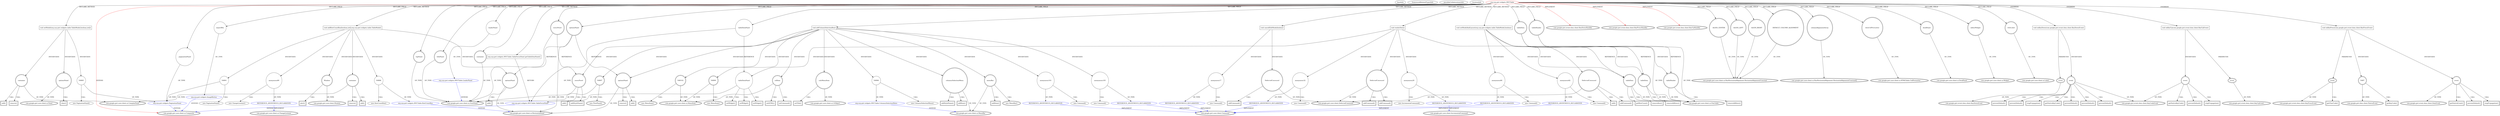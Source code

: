 digraph {
baseInfo[graphId=3009,category="extension_graph",isAnonymous=false,possibleRelation=true]
frameworkRelatedTypesInfo[0="com.google.gwt.user.client.ui.Composite",1="com.google.gwt.event.dom.client.KeyDownHandler",2="com.google.gwt.event.dom.client.KeyPressHandler",3="com.google.gwt.event.dom.client.KeyUpHandler"]
possibleCollaborationsInfo[0="3009~CLIENT_METHOD_DECLARATION-METHOD_CALL-CLIENT_METHOD_DECLARATION-RETURN_TYPE-FIELD_DECLARATION-~com.google.gwt.user.client.ui.Composite com.google.gwt.event.dom.client.KeyDownHandler com.google.gwt.event.dom.client.KeyPressHandler com.google.gwt.event.dom.client.KeyUpHandler ~com.google.gwt.user.client.ui.Composite ~false~false",1="3009~FIELD_DECLARATION-~com.google.gwt.user.client.ui.Composite com.google.gwt.event.dom.client.KeyDownHandler com.google.gwt.event.dom.client.KeyPressHandler com.google.gwt.event.dom.client.KeyUpHandler ~com.google.gwt.user.client.ui.FlowPanel ~false~false",2="3009~CLIENT_METHOD_DECLARATION-INSTANTIATION-~com.google.gwt.user.client.ui.Composite com.google.gwt.event.dom.client.KeyDownHandler com.google.gwt.event.dom.client.KeyPressHandler com.google.gwt.event.dom.client.KeyUpHandler ~com.google.gwt.user.client.ui.ChangeListener ~false~true",3="3009~CLIENT_METHOD_DECLARATION-INSTANTIATION-CLIENT_METHOD_DECLARATION-INSTANTIATION-FIELD_DECLARATION-~com.google.gwt.user.client.ui.Composite com.google.gwt.event.dom.client.KeyDownHandler com.google.gwt.event.dom.client.KeyPressHandler com.google.gwt.event.dom.client.KeyUpHandler ~com.google.gwt.user.client.ui.Composite ~false~false",4="3009~CLIENT_METHOD_DECLARATION-INSTANTIATION-~com.google.gwt.user.client.ui.Composite com.google.gwt.event.dom.client.KeyDownHandler com.google.gwt.event.dom.client.KeyPressHandler com.google.gwt.event.dom.client.KeyUpHandler ~com.google.gwt.user.client.ui.HorizontalPanel ~false~false",5="3009~CLIENT_METHOD_DECLARATION-INSTANTIATION-~com.google.gwt.user.client.ui.Composite com.google.gwt.event.dom.client.KeyDownHandler com.google.gwt.event.dom.client.KeyPressHandler com.google.gwt.event.dom.client.KeyUpHandler ~com.google.gwt.user.client.ui.MenuBar ~false~false",6="3009~CLIENT_METHOD_DECLARATION-INSTANTIATION-~com.google.gwt.user.client.ui.Composite com.google.gwt.event.dom.client.KeyDownHandler com.google.gwt.event.dom.client.KeyPressHandler com.google.gwt.event.dom.client.KeyUpHandler ~com.google.gwt.user.client.Command ~false~true",7="3009~CLIENT_METHOD_DECLARATION-INSTANTIATION-~com.google.gwt.user.client.ui.Composite com.google.gwt.event.dom.client.KeyDownHandler com.google.gwt.event.dom.client.KeyPressHandler com.google.gwt.event.dom.client.KeyUpHandler ~com.google.gwt.user.client.IncrementalCommand ~false~true",8="3009~FIELD_DECLARATION-~com.google.gwt.user.client.ui.Composite com.google.gwt.event.dom.client.KeyDownHandler com.google.gwt.event.dom.client.KeyPressHandler com.google.gwt.event.dom.client.KeyUpHandler ~com.google.gwt.user.client.ui.Composite ~false~false"]
locationInfo[projectName="hmiguellima-ugat",filePath="/hmiguellima-ugat/ugat-master/src/org/ucp/gwt/widgets/MVCTable.java",contextSignature="MVCTable",graphId="3009"]
0[label="org.ucp.gwt.widgets.MVCTable",vertexType="ROOT_CLIENT_CLASS_DECLARATION",isFrameworkType=false,color=red]
1[label="com.google.gwt.user.client.ui.Composite",vertexType="FRAMEWORK_CLASS_TYPE",isFrameworkType=true,peripheries=2]
2[label="com.google.gwt.event.dom.client.KeyDownHandler",vertexType="FRAMEWORK_INTERFACE_TYPE",isFrameworkType=true,peripheries=2]
3[label="com.google.gwt.event.dom.client.KeyPressHandler",vertexType="FRAMEWORK_INTERFACE_TYPE",isFrameworkType=true,peripheries=2]
4[label="com.google.gwt.event.dom.client.KeyUpHandler",vertexType="FRAMEWORK_INTERFACE_TYPE",isFrameworkType=true,peripheries=2]
5[label="ALIGN_CENTER",vertexType="FIELD_DECLARATION",isFrameworkType=true,peripheries=2,shape=circle]
6[label="com.google.gwt.user.client.ui.HasHorizontalAlignment.HorizontalAlignmentConstant",vertexType="FRAMEWORK_CLASS_TYPE",isFrameworkType=true,peripheries=2]
7[label="ALIGN_LEFT",vertexType="FIELD_DECLARATION",isFrameworkType=true,peripheries=2,shape=circle]
9[label="ALIGN_RIGHT",vertexType="FIELD_DECLARATION",isFrameworkType=true,peripheries=2,shape=circle]
11[label="DEFAULT_COLUMN_ALIGNMENT",vertexType="FIELD_DECLARATION",isFrameworkType=true,peripheries=2,shape=circle]
13[label="columnAlignmentArray",vertexType="FIELD_DECLARATION",isFrameworkType=true,peripheries=2,shape=circle]
14[label="com.google.gwt.user.client.ui.HasHorizontalAlignment.HorizontalAlignmentConstant[]",vertexType="FRAMEWORK_CLASS_TYPE",isFrameworkType=true,peripheries=2]
15[label="container",vertexType="FIELD_DECLARATION",isFrameworkType=true,peripheries=2,shape=circle]
16[label="com.google.gwt.user.client.ui.FlowPanel",vertexType="FRAMEWORK_CLASS_TYPE",isFrameworkType=true,peripheries=2]
17[label="dataCellFormatter",vertexType="FIELD_DECLARATION",isFrameworkType=true,peripheries=2,shape=circle]
18[label="com.google.gwt.user.client.ui.HTMLTable.CellFormatter",vertexType="FRAMEWORK_CLASS_TYPE",isFrameworkType=true,peripheries=2]
19[label="dockPanel",vertexType="FIELD_DECLARATION",isFrameworkType=true,peripheries=2,shape=circle]
20[label="com.google.gwt.user.client.ui.DockPanel",vertexType="FRAMEWORK_CLASS_TYPE",isFrameworkType=true,peripheries=2]
21[label="editorWidget",vertexType="FIELD_DECLARATION",isFrameworkType=true,peripheries=2,shape=circle]
22[label="com.google.gwt.user.client.ui.Widget",vertexType="FRAMEWORK_CLASS_TYPE",isFrameworkType=true,peripheries=2]
23[label="exportBtn",vertexType="FIELD_DECLARATION",isFrameworkType=false,shape=circle]
24[label="org.ucp.gwt.widgets.ImageButton",vertexType="REFERENCE_CLIENT_CLASS_DECLARATION",isFrameworkType=false,color=blue]
26[label="loaderPanel",vertexType="FIELD_DECLARATION",isFrameworkType=false,shape=circle]
27[label="org.ucp.gwt.widgets.MVCTable.LoaderPanel",vertexType="REFERENCE_CLIENT_CLASS_DECLARATION",isFrameworkType=false,color=blue]
29[label="menuPanel",vertexType="FIELD_DECLARATION",isFrameworkType=true,peripheries=2,shape=circle]
31[label="optionsPanel",vertexType="FIELD_DECLARATION",isFrameworkType=true,peripheries=2,shape=circle]
32[label="com.google.gwt.user.client.ui.HorizontalPanel",vertexType="FRAMEWORK_CLASS_TYPE",isFrameworkType=true,peripheries=2]
33[label="paginationPanel",vertexType="FIELD_DECLARATION",isFrameworkType=false,shape=circle]
34[label="org.ucp.gwt.widgets.PaginationPanel",vertexType="REFERENCE_CLIENT_CLASS_DECLARATION",isFrameworkType=false,color=blue]
36[label="tableData",vertexType="FIELD_DECLARATION",isFrameworkType=true,peripheries=2,shape=circle]
37[label="com.google.gwt.user.client.ui.FlexTable",vertexType="FRAMEWORK_CLASS_TYPE",isFrameworkType=true,peripheries=2]
38[label="tableDataPanel",vertexType="FIELD_DECLARATION",isFrameworkType=false,shape=circle]
39[label="org.ucp.gwt.widgets.MVCTable.TableFocusPanel",vertexType="REFERENCE_CLIENT_CLASS_DECLARATION",isFrameworkType=false,color=blue]
41[label="tableHeader",vertexType="FIELD_DECLARATION",isFrameworkType=true,peripheries=2,shape=circle]
43[label="titleLabel",vertexType="FIELD_DECLARATION",isFrameworkType=true,peripheries=2,shape=circle]
44[label="com.google.gwt.user.client.ui.Label",vertexType="FRAMEWORK_CLASS_TYPE",isFrameworkType=true,peripheries=2]
45[label="titlePanel",vertexType="FIELD_DECLARATION",isFrameworkType=true,peripheries=2,shape=circle]
47[label="topPanel",vertexType="FIELD_DECLARATION",isFrameworkType=true,peripheries=2,shape=circle]
49[label="void onKeyDown(com.google.gwt.event.dom.client.KeyDownEvent)",vertexType="OVERRIDING_METHOD_DECLARATION",isFrameworkType=false,shape=box]
50[label="event",vertexType="PARAMETER_DECLARATION",isFrameworkType=true,peripheries=2]
51[label="com.google.gwt.event.dom.client.KeyDownEvent",vertexType="FRAMEWORK_CLASS_TYPE",isFrameworkType=true,peripheries=2]
52[label="event",vertexType="VARIABLE_EXPRESION",isFrameworkType=true,peripheries=2,shape=circle]
54[label="com.google.gwt.event.dom.client.KeyCodeEvent",vertexType="FRAMEWORK_CLASS_TYPE",isFrameworkType=true,peripheries=2]
53[label="getNativeKeyCode()",vertexType="INSIDE_CALL",isFrameworkType=true,peripheries=2,shape=box]
56[label="preventDefault()",vertexType="INSIDE_CALL",isFrameworkType=true,peripheries=2,shape=box]
58[label="preventDefault()",vertexType="INSIDE_CALL",isFrameworkType=true,peripheries=2,shape=box]
60[label="preventDefault()",vertexType="INSIDE_CALL",isFrameworkType=true,peripheries=2,shape=box]
62[label="preventDefault()",vertexType="INSIDE_CALL",isFrameworkType=true,peripheries=2,shape=box]
64[label="preventDefault()",vertexType="INSIDE_CALL",isFrameworkType=true,peripheries=2,shape=box]
66[label="stopPropagation()",vertexType="INSIDE_CALL",isFrameworkType=true,peripheries=2,shape=box]
67[label="void onKeyPress(com.google.gwt.event.dom.client.KeyPressEvent)",vertexType="OVERRIDING_METHOD_DECLARATION",isFrameworkType=false,shape=box]
68[label="event",vertexType="PARAMETER_DECLARATION",isFrameworkType=true,peripheries=2]
69[label="com.google.gwt.event.dom.client.KeyPressEvent",vertexType="FRAMEWORK_CLASS_TYPE",isFrameworkType=true,peripheries=2]
70[label="VAR7",vertexType="VARIABLE_EXPRESION",isFrameworkType=true,peripheries=2,shape=circle]
72[label="com.google.gwt.dom.client.NativeEvent",vertexType="FRAMEWORK_CLASS_TYPE",isFrameworkType=true,peripheries=2]
71[label="getKeyCode()",vertexType="INSIDE_CALL",isFrameworkType=true,peripheries=2,shape=box]
73[label="event",vertexType="VARIABLE_EXPRESION",isFrameworkType=true,peripheries=2,shape=circle]
75[label="com.google.gwt.event.dom.client.DomEvent",vertexType="FRAMEWORK_CLASS_TYPE",isFrameworkType=true,peripheries=2]
74[label="getNativeEvent()",vertexType="INSIDE_CALL",isFrameworkType=true,peripheries=2,shape=box]
77[label="getCharCode()",vertexType="INSIDE_CALL",isFrameworkType=true,peripheries=2,shape=box]
79[label="preventDefault()",vertexType="INSIDE_CALL",isFrameworkType=true,peripheries=2,shape=box]
81[label="stopPropagation()",vertexType="INSIDE_CALL",isFrameworkType=true,peripheries=2,shape=box]
82[label="void onKeyUp(com.google.gwt.event.dom.client.KeyUpEvent)",vertexType="OVERRIDING_METHOD_DECLARATION",isFrameworkType=false,shape=box]
83[label="event",vertexType="PARAMETER_DECLARATION",isFrameworkType=true,peripheries=2]
84[label="com.google.gwt.event.dom.client.KeyUpEvent",vertexType="FRAMEWORK_CLASS_TYPE",isFrameworkType=true,peripheries=2]
85[label="event",vertexType="VARIABLE_EXPRESION",isFrameworkType=true,peripheries=2,shape=circle]
86[label="getNativeKeyCode()",vertexType="INSIDE_CALL",isFrameworkType=true,peripheries=2,shape=box]
89[label="preventDefault()",vertexType="INSIDE_CALL",isFrameworkType=true,peripheries=2,shape=box]
91[label="stopPropagation()",vertexType="INSIDE_CALL",isFrameworkType=true,peripheries=2,shape=box]
107[label="void cancelEditMode(boolean)",vertexType="CLIENT_METHOD_DECLARATION",isFrameworkType=false,shape=box]
108[label="DeferredCommand",vertexType="VARIABLE_EXPRESION",isFrameworkType=true,peripheries=2,shape=circle]
110[label="com.google.gwt.user.client.DeferredCommand",vertexType="FRAMEWORK_CLASS_TYPE",isFrameworkType=true,peripheries=2]
109[label="addCommand()",vertexType="INSIDE_CALL",isFrameworkType=true,peripheries=2,shape=box]
112[label="anonymous17",vertexType="VARIABLE_EXPRESION",isFrameworkType=false,shape=circle]
113[label="REFERENCE_ANONYMOUS_DECLARATION",vertexType="REFERENCE_ANONYMOUS_DECLARATION",isFrameworkType=false,color=blue]
114[label="com.google.gwt.user.client.Command",vertexType="FRAMEWORK_INTERFACE_TYPE",isFrameworkType=true,peripheries=2]
111[label="new Command()",vertexType="CONSTRUCTOR_CALL",isFrameworkType=false]
125[label="org.ucp.gwt.widgets.MVCTable.TableFocusPanel getTableDataPanel()",vertexType="CLIENT_METHOD_DECLARATION",isFrameworkType=false,shape=box]
154[label="void renderData()",vertexType="CLIENT_METHOD_DECLARATION",isFrameworkType=false,shape=box]
155[label="tableDataPanel",vertexType="VARIABLE_EXPRESION",isFrameworkType=false,shape=circle]
156[label="setWidget()",vertexType="INSIDE_CALL",isFrameworkType=true,peripheries=2,shape=box]
158[label="tableData",vertexType="VARIABLE_EXPRESION",isFrameworkType=true,peripheries=2,shape=circle]
159[label="getRowCount()",vertexType="INSIDE_CALL",isFrameworkType=true,peripheries=2,shape=box]
162[label="removeRow()",vertexType="INSIDE_CALL",isFrameworkType=true,peripheries=2,shape=box]
163[label="DeferredCommand",vertexType="VARIABLE_EXPRESION",isFrameworkType=true,peripheries=2,shape=circle]
164[label="addCommand()",vertexType="INSIDE_CALL",isFrameworkType=true,peripheries=2,shape=box]
167[label="anonymous29",vertexType="VARIABLE_EXPRESION",isFrameworkType=false,shape=circle]
168[label="REFERENCE_ANONYMOUS_DECLARATION",vertexType="REFERENCE_ANONYMOUS_DECLARATION",isFrameworkType=false,color=blue]
169[label="com.google.gwt.user.client.IncrementalCommand",vertexType="FRAMEWORK_INTERFACE_TYPE",isFrameworkType=true,peripheries=2]
166[label="new IncrementalCommand()",vertexType="CONSTRUCTOR_CALL",isFrameworkType=false]
171[label="setWidget()",vertexType="INSIDE_CALL",isFrameworkType=true,peripheries=2,shape=box]
173[label="addCommand()",vertexType="INSIDE_CALL",isFrameworkType=true,peripheries=2,shape=box]
175[label="anonymous32",vertexType="VARIABLE_EXPRESION",isFrameworkType=false,shape=circle]
176[label="REFERENCE_ANONYMOUS_DECLARATION",vertexType="REFERENCE_ANONYMOUS_DECLARATION",isFrameworkType=false,color=blue]
174[label="new Command()",vertexType="CONSTRUCTOR_CALL",isFrameworkType=false]
179[label="setWidget()",vertexType="INSIDE_CALL",isFrameworkType=true,peripheries=2,shape=box]
305[label="void setModelAndLayout(org.ucp.gwt.widgets.table.TableModel,boolean)",vertexType="CLIENT_METHOD_DECLARATION",isFrameworkType=false,shape=box]
306[label="tableHeader",vertexType="VARIABLE_EXPRESION",isFrameworkType=true,peripheries=2,shape=circle]
307[label="removeAllRows()",vertexType="INSIDE_CALL",isFrameworkType=true,peripheries=2,shape=box]
309[label="tableData",vertexType="VARIABLE_EXPRESION",isFrameworkType=true,peripheries=2,shape=circle]
310[label="removeAllRows()",vertexType="INSIDE_CALL",isFrameworkType=true,peripheries=2,shape=box]
312[label="DeferredCommand",vertexType="VARIABLE_EXPRESION",isFrameworkType=true,peripheries=2,shape=circle]
313[label="add()",vertexType="INSIDE_CALL",isFrameworkType=true,peripheries=2,shape=box]
316[label="anonymous80",vertexType="VARIABLE_EXPRESION",isFrameworkType=false,shape=circle]
317[label="REFERENCE_ANONYMOUS_DECLARATION",vertexType="REFERENCE_ANONYMOUS_DECLARATION",isFrameworkType=false,color=blue]
315[label="new Command()",vertexType="CONSTRUCTOR_CALL",isFrameworkType=false]
320[label="addCommand()",vertexType="INSIDE_CALL",isFrameworkType=true,peripheries=2,shape=box]
322[label="anonymous82",vertexType="VARIABLE_EXPRESION",isFrameworkType=false,shape=circle]
323[label="REFERENCE_ANONYMOUS_DECLARATION",vertexType="REFERENCE_ANONYMOUS_DECLARATION",isFrameworkType=false,color=blue]
321[label="new Command()",vertexType="CONSTRUCTOR_CALL",isFrameworkType=false]
328[label="void setModel(org.ucp.gwt.widgets.table.TableModel,boolean,int[])",vertexType="CLIENT_METHOD_DECLARATION",isFrameworkType=false,shape=box]
329[label="container",vertexType="VARIABLE_EXPRESION",isFrameworkType=true,peripheries=2,shape=circle]
331[label="com.google.gwt.user.client.ui.ComplexPanel",vertexType="FRAMEWORK_CLASS_TYPE",isFrameworkType=true,peripheries=2]
330[label="remove()",vertexType="INSIDE_CALL",isFrameworkType=true,peripheries=2,shape=box]
332[label="optionsPanel",vertexType="VARIABLE_EXPRESION",isFrameworkType=true,peripheries=2,shape=circle]
334[label="com.google.gwt.user.client.ui.Panel",vertexType="FRAMEWORK_CLASS_TYPE",isFrameworkType=true,peripheries=2]
333[label="clear()",vertexType="INSIDE_CALL",isFrameworkType=true,peripheries=2,shape=box]
336[label="VAR85",vertexType="VARIABLE_EXPRESION",isFrameworkType=false,shape=circle]
335[label="new PaginationPanel()",vertexType="CONSTRUCTOR_CALL",isFrameworkType=false]
339[label="add()",vertexType="INSIDE_CALL",isFrameworkType=true,peripheries=2,shape=box]
344[label="void addRowCountBox(boolean,int[],org.ucp.gwt.widgets.table.TableModel)",vertexType="CLIENT_METHOD_DECLARATION",isFrameworkType=false,shape=box]
346[label="VAR88",vertexType="VARIABLE_EXPRESION",isFrameworkType=false,shape=circle]
347[label="org.ucp.gwt.widgets.MVCTable.RowCountBox",vertexType="REFERENCE_CLIENT_CLASS_DECLARATION",isFrameworkType=false,color=blue]
345[label="new RowCountBox()",vertexType="CONSTRUCTOR_CALL",isFrameworkType=false]
350[label="anonymous89",vertexType="VARIABLE_EXPRESION",isFrameworkType=false,shape=circle]
351[label="REFERENCE_ANONYMOUS_DECLARATION",vertexType="REFERENCE_ANONYMOUS_DECLARATION",isFrameworkType=false,color=blue]
352[label="com.google.gwt.user.client.ui.ChangeListener",vertexType="FRAMEWORK_INTERFACE_TYPE",isFrameworkType=true,peripheries=2]
349[label="new ChangeListener()",vertexType="CONSTRUCTOR_CALL",isFrameworkType=false]
353[label="container",vertexType="VARIABLE_EXPRESION",isFrameworkType=true,peripheries=2,shape=circle]
354[label="remove()",vertexType="INSIDE_CALL",isFrameworkType=true,peripheries=2,shape=box]
357[label="VAR91",vertexType="VARIABLE_EXPRESION",isFrameworkType=false,shape=circle]
356[label="new PaginationPanel()",vertexType="CONSTRUCTOR_CALL",isFrameworkType=false]
360[label="add()",vertexType="INSIDE_CALL",isFrameworkType=true,peripheries=2,shape=box]
361[label="Window",vertexType="VARIABLE_EXPRESION",isFrameworkType=true,peripheries=2,shape=circle]
363[label="com.google.gwt.user.client.Window",vertexType="FRAMEWORK_CLASS_TYPE",isFrameworkType=true,peripheries=2]
362[label="alert()",vertexType="INSIDE_CALL",isFrameworkType=true,peripheries=2,shape=box]
364[label="optionsPanel",vertexType="VARIABLE_EXPRESION",isFrameworkType=true,peripheries=2,shape=circle]
365[label="add()",vertexType="INSIDE_CALL",isFrameworkType=true,peripheries=2,shape=box]
367[label="void addColumnSelectionBox()",vertexType="CLIENT_METHOD_DECLARATION",isFrameworkType=false,shape=box]
369[label="menuBar",vertexType="VARIABLE_EXPRESION",isFrameworkType=true,peripheries=2,shape=circle]
370[label="com.google.gwt.user.client.ui.MenuBar",vertexType="FRAMEWORK_CLASS_TYPE",isFrameworkType=true,peripheries=2]
368[label="new MenuBar()",vertexType="CONSTRUCTOR_CALL",isFrameworkType=true,peripheries=2]
371[label="optionsPanel",vertexType="VARIABLE_EXPRESION",isFrameworkType=true,peripheries=2,shape=circle]
372[label="remove()",vertexType="INSIDE_CALL",isFrameworkType=true,peripheries=2,shape=box]
375[label="VAR97",vertexType="VARIABLE_EXPRESION",isFrameworkType=true,peripheries=2,shape=circle]
374[label="new FlowPanel()",vertexType="CONSTRUCTOR_CALL",isFrameworkType=true,peripheries=2]
378[label="VAR98",vertexType="VARIABLE_EXPRESION",isFrameworkType=false,shape=circle]
379[label="org.ucp.gwt.widgets.MVCTable.ColumnsSelectionMenu",vertexType="REFERENCE_CLIENT_CLASS_DECLARATION",isFrameworkType=false,color=blue]
377[label="new ColumnsSelectionMenu()",vertexType="CONSTRUCTOR_CALL",isFrameworkType=false]
382[label="VAR99",vertexType="VARIABLE_EXPRESION",isFrameworkType=true,peripheries=2,shape=circle]
383[label="com.google.gwt.user.client.ui.MenuItem",vertexType="FRAMEWORK_CLASS_TYPE",isFrameworkType=true,peripheries=2]
381[label="new MenuItem()",vertexType="CONSTRUCTOR_CALL",isFrameworkType=true,peripheries=2]
385[label="addItem()",vertexType="INSIDE_CALL",isFrameworkType=true,peripheries=2,shape=box]
386[label="colsMenuItem",vertexType="VARIABLE_EXPRESION",isFrameworkType=true,peripheries=2,shape=circle]
388[label="com.google.gwt.user.client.ui.UIObject",vertexType="FRAMEWORK_CLASS_TYPE",isFrameworkType=true,peripheries=2]
387[label="setTitle()",vertexType="INSIDE_CALL",isFrameworkType=true,peripheries=2,shape=box]
390[label="VAR102",vertexType="VARIABLE_EXPRESION",isFrameworkType=true,peripheries=2,shape=circle]
389[label="new MenuItem()",vertexType="CONSTRUCTOR_CALL",isFrameworkType=true,peripheries=2]
393[label="anonymous103",vertexType="VARIABLE_EXPRESION",isFrameworkType=false,shape=circle]
394[label="REFERENCE_ANONYMOUS_DECLARATION",vertexType="REFERENCE_ANONYMOUS_DECLARATION",isFrameworkType=false,color=blue]
392[label="new Command()",vertexType="CONSTRUCTOR_CALL",isFrameworkType=false]
396[label="colItem",vertexType="VARIABLE_EXPRESION",isFrameworkType=true,peripheries=2,shape=circle]
397[label="setCommand()",vertexType="INSIDE_CALL",isFrameworkType=true,peripheries=2,shape=box]
400[label="anonymous105",vertexType="VARIABLE_EXPRESION",isFrameworkType=false,shape=circle]
401[label="REFERENCE_ANONYMOUS_DECLARATION",vertexType="REFERENCE_ANONYMOUS_DECLARATION",isFrameworkType=false,color=blue]
399[label="new Command()",vertexType="CONSTRUCTOR_CALL",isFrameworkType=false]
404[label="setHTML()",vertexType="INSIDE_CALL",isFrameworkType=true,peripheries=2,shape=box]
405[label="columnsSelectionMenu",vertexType="VARIABLE_EXPRESION",isFrameworkType=true,peripheries=2,shape=circle]
406[label="addItem()",vertexType="INSIDE_CALL",isFrameworkType=true,peripheries=2,shape=box]
408[label="menuPanel",vertexType="VARIABLE_EXPRESION",isFrameworkType=true,peripheries=2,shape=circle]
409[label="add()",vertexType="INSIDE_CALL",isFrameworkType=true,peripheries=2,shape=box]
412[label="addStyleName()",vertexType="INSIDE_CALL",isFrameworkType=true,peripheries=2,shape=box]
414[label="addStyleName()",vertexType="INSIDE_CALL",isFrameworkType=true,peripheries=2,shape=box]
416[label="add()",vertexType="INSIDE_CALL",isFrameworkType=true,peripheries=2,shape=box]
0->1[label="EXTEND",color=red]
0->2[label="IMPLEMENT",color=red]
0->3[label="IMPLEMENT",color=red]
0->4[label="IMPLEMENT",color=red]
0->5[label="DECLARE_FIELD"]
5->6[label="OF_TYPE"]
0->7[label="DECLARE_FIELD"]
7->6[label="OF_TYPE"]
0->9[label="DECLARE_FIELD"]
9->6[label="OF_TYPE"]
0->11[label="DECLARE_FIELD"]
11->6[label="OF_TYPE"]
0->13[label="DECLARE_FIELD"]
13->14[label="OF_TYPE"]
0->15[label="DECLARE_FIELD"]
15->16[label="OF_TYPE"]
0->17[label="DECLARE_FIELD"]
17->18[label="OF_TYPE"]
0->19[label="DECLARE_FIELD"]
19->20[label="OF_TYPE"]
0->21[label="DECLARE_FIELD"]
21->22[label="OF_TYPE"]
0->23[label="DECLARE_FIELD"]
24->1[label="EXTEND",color=blue]
23->24[label="OF_TYPE"]
0->26[label="DECLARE_FIELD"]
27->16[label="EXTEND",color=blue]
26->27[label="OF_TYPE"]
0->29[label="DECLARE_FIELD"]
29->16[label="OF_TYPE"]
0->31[label="DECLARE_FIELD"]
31->32[label="OF_TYPE"]
0->33[label="DECLARE_FIELD"]
34->1[label="EXTEND",color=blue]
33->34[label="OF_TYPE"]
0->36[label="DECLARE_FIELD"]
36->37[label="OF_TYPE"]
0->38[label="DECLARE_FIELD"]
39->1[label="EXTEND",color=blue]
38->39[label="OF_TYPE"]
0->41[label="DECLARE_FIELD"]
41->37[label="OF_TYPE"]
0->43[label="DECLARE_FIELD"]
43->44[label="OF_TYPE"]
0->45[label="DECLARE_FIELD"]
45->16[label="OF_TYPE"]
0->47[label="DECLARE_FIELD"]
47->16[label="OF_TYPE"]
0->49[label="OVERRIDE"]
50->51[label="OF_TYPE"]
49->50[label="PARAMETER"]
49->52[label="INSTANTIATE"]
52->54[label="OF_TYPE"]
52->53[label="CALL"]
52->56[label="CALL"]
52->58[label="CALL"]
52->60[label="CALL"]
52->62[label="CALL"]
52->64[label="CALL"]
52->66[label="CALL"]
0->67[label="OVERRIDE"]
68->69[label="OF_TYPE"]
67->68[label="PARAMETER"]
67->70[label="INSTANTIATE"]
70->72[label="OF_TYPE"]
70->71[label="CALL"]
67->73[label="INSTANTIATE"]
73->75[label="OF_TYPE"]
73->74[label="CALL"]
68->77[label="CALL"]
73->79[label="CALL"]
73->81[label="CALL"]
0->82[label="OVERRIDE"]
83->84[label="OF_TYPE"]
82->83[label="PARAMETER"]
82->85[label="INSTANTIATE"]
85->54[label="OF_TYPE"]
85->86[label="CALL"]
85->89[label="CALL"]
85->91[label="CALL"]
0->107[label="DECLARE_METHOD"]
107->108[label="INSTANTIATE"]
108->110[label="OF_TYPE"]
108->109[label="CALL"]
107->112[label="INSTANTIATE"]
113->114[label="IMPLEMENT",color=blue]
112->113[label="OF_TYPE"]
112->111[label="CALL"]
0->125[label="DECLARE_METHOD"]
125->39[label="RETURN"]
0->154[label="DECLARE_METHOD"]
154->155[label="INSTANTIATE"]
38->155[label="REFERENCE"]
155->39[label="OF_TYPE"]
155->156[label="CALL"]
154->158[label="INSTANTIATE"]
36->158[label="REFERENCE"]
158->37[label="OF_TYPE"]
158->159[label="CALL"]
158->162[label="CALL"]
154->163[label="INSTANTIATE"]
163->110[label="OF_TYPE"]
163->164[label="CALL"]
154->167[label="INSTANTIATE"]
168->169[label="IMPLEMENT",color=blue]
167->168[label="OF_TYPE"]
167->166[label="CALL"]
155->171[label="CALL"]
163->173[label="CALL"]
154->175[label="INSTANTIATE"]
176->114[label="IMPLEMENT",color=blue]
175->176[label="OF_TYPE"]
175->174[label="CALL"]
155->179[label="CALL"]
0->305[label="DECLARE_METHOD"]
305->306[label="INSTANTIATE"]
41->306[label="REFERENCE"]
306->37[label="OF_TYPE"]
306->307[label="CALL"]
305->309[label="INSTANTIATE"]
36->309[label="REFERENCE"]
309->37[label="OF_TYPE"]
309->310[label="CALL"]
305->312[label="INSTANTIATE"]
312->110[label="OF_TYPE"]
312->313[label="CALL"]
305->316[label="INSTANTIATE"]
317->114[label="IMPLEMENT",color=blue]
316->317[label="OF_TYPE"]
316->315[label="CALL"]
312->320[label="CALL"]
305->322[label="INSTANTIATE"]
323->114[label="IMPLEMENT",color=blue]
322->323[label="OF_TYPE"]
322->321[label="CALL"]
0->328[label="DECLARE_METHOD"]
328->329[label="INSTANTIATE"]
329->331[label="OF_TYPE"]
329->330[label="CALL"]
328->332[label="INSTANTIATE"]
332->334[label="OF_TYPE"]
332->333[label="CALL"]
328->336[label="INSTANTIATE"]
336->34[label="OF_TYPE"]
336->335[label="CALL"]
329->339[label="CALL"]
0->344[label="DECLARE_METHOD"]
344->346[label="INSTANTIATE"]
347->32[label="EXTEND",color=blue]
346->347[label="OF_TYPE"]
346->345[label="CALL"]
344->350[label="INSTANTIATE"]
351->352[label="IMPLEMENT",color=blue]
350->351[label="OF_TYPE"]
350->349[label="CALL"]
344->353[label="INSTANTIATE"]
353->331[label="OF_TYPE"]
353->354[label="CALL"]
344->357[label="INSTANTIATE"]
357->34[label="OF_TYPE"]
357->356[label="CALL"]
353->360[label="CALL"]
344->361[label="INSTANTIATE"]
361->363[label="OF_TYPE"]
361->362[label="CALL"]
344->364[label="INSTANTIATE"]
31->364[label="REFERENCE"]
364->32[label="OF_TYPE"]
364->365[label="CALL"]
0->367[label="DECLARE_METHOD"]
367->369[label="INSTANTIATE"]
369->370[label="OF_TYPE"]
369->368[label="CALL"]
367->371[label="INSTANTIATE"]
31->371[label="REFERENCE"]
371->32[label="OF_TYPE"]
371->372[label="CALL"]
367->375[label="INSTANTIATE"]
375->16[label="OF_TYPE"]
375->374[label="CALL"]
367->378[label="INSTANTIATE"]
379->370[label="EXTEND",color=blue]
378->379[label="OF_TYPE"]
378->377[label="CALL"]
367->382[label="INSTANTIATE"]
382->383[label="OF_TYPE"]
382->381[label="CALL"]
369->385[label="CALL"]
367->386[label="INSTANTIATE"]
386->388[label="OF_TYPE"]
386->387[label="CALL"]
367->390[label="INSTANTIATE"]
390->383[label="OF_TYPE"]
390->389[label="CALL"]
367->393[label="INSTANTIATE"]
394->114[label="IMPLEMENT",color=blue]
393->394[label="OF_TYPE"]
393->392[label="CALL"]
367->396[label="INSTANTIATE"]
396->383[label="OF_TYPE"]
396->397[label="CALL"]
367->400[label="INSTANTIATE"]
401->114[label="IMPLEMENT",color=blue]
400->401[label="OF_TYPE"]
400->399[label="CALL"]
396->404[label="CALL"]
367->405[label="INSTANTIATE"]
405->370[label="OF_TYPE"]
405->406[label="CALL"]
367->408[label="INSTANTIATE"]
29->408[label="REFERENCE"]
408->16[label="OF_TYPE"]
408->409[label="CALL"]
408->412[label="CALL"]
405->414[label="CALL"]
371->416[label="CALL"]
}
